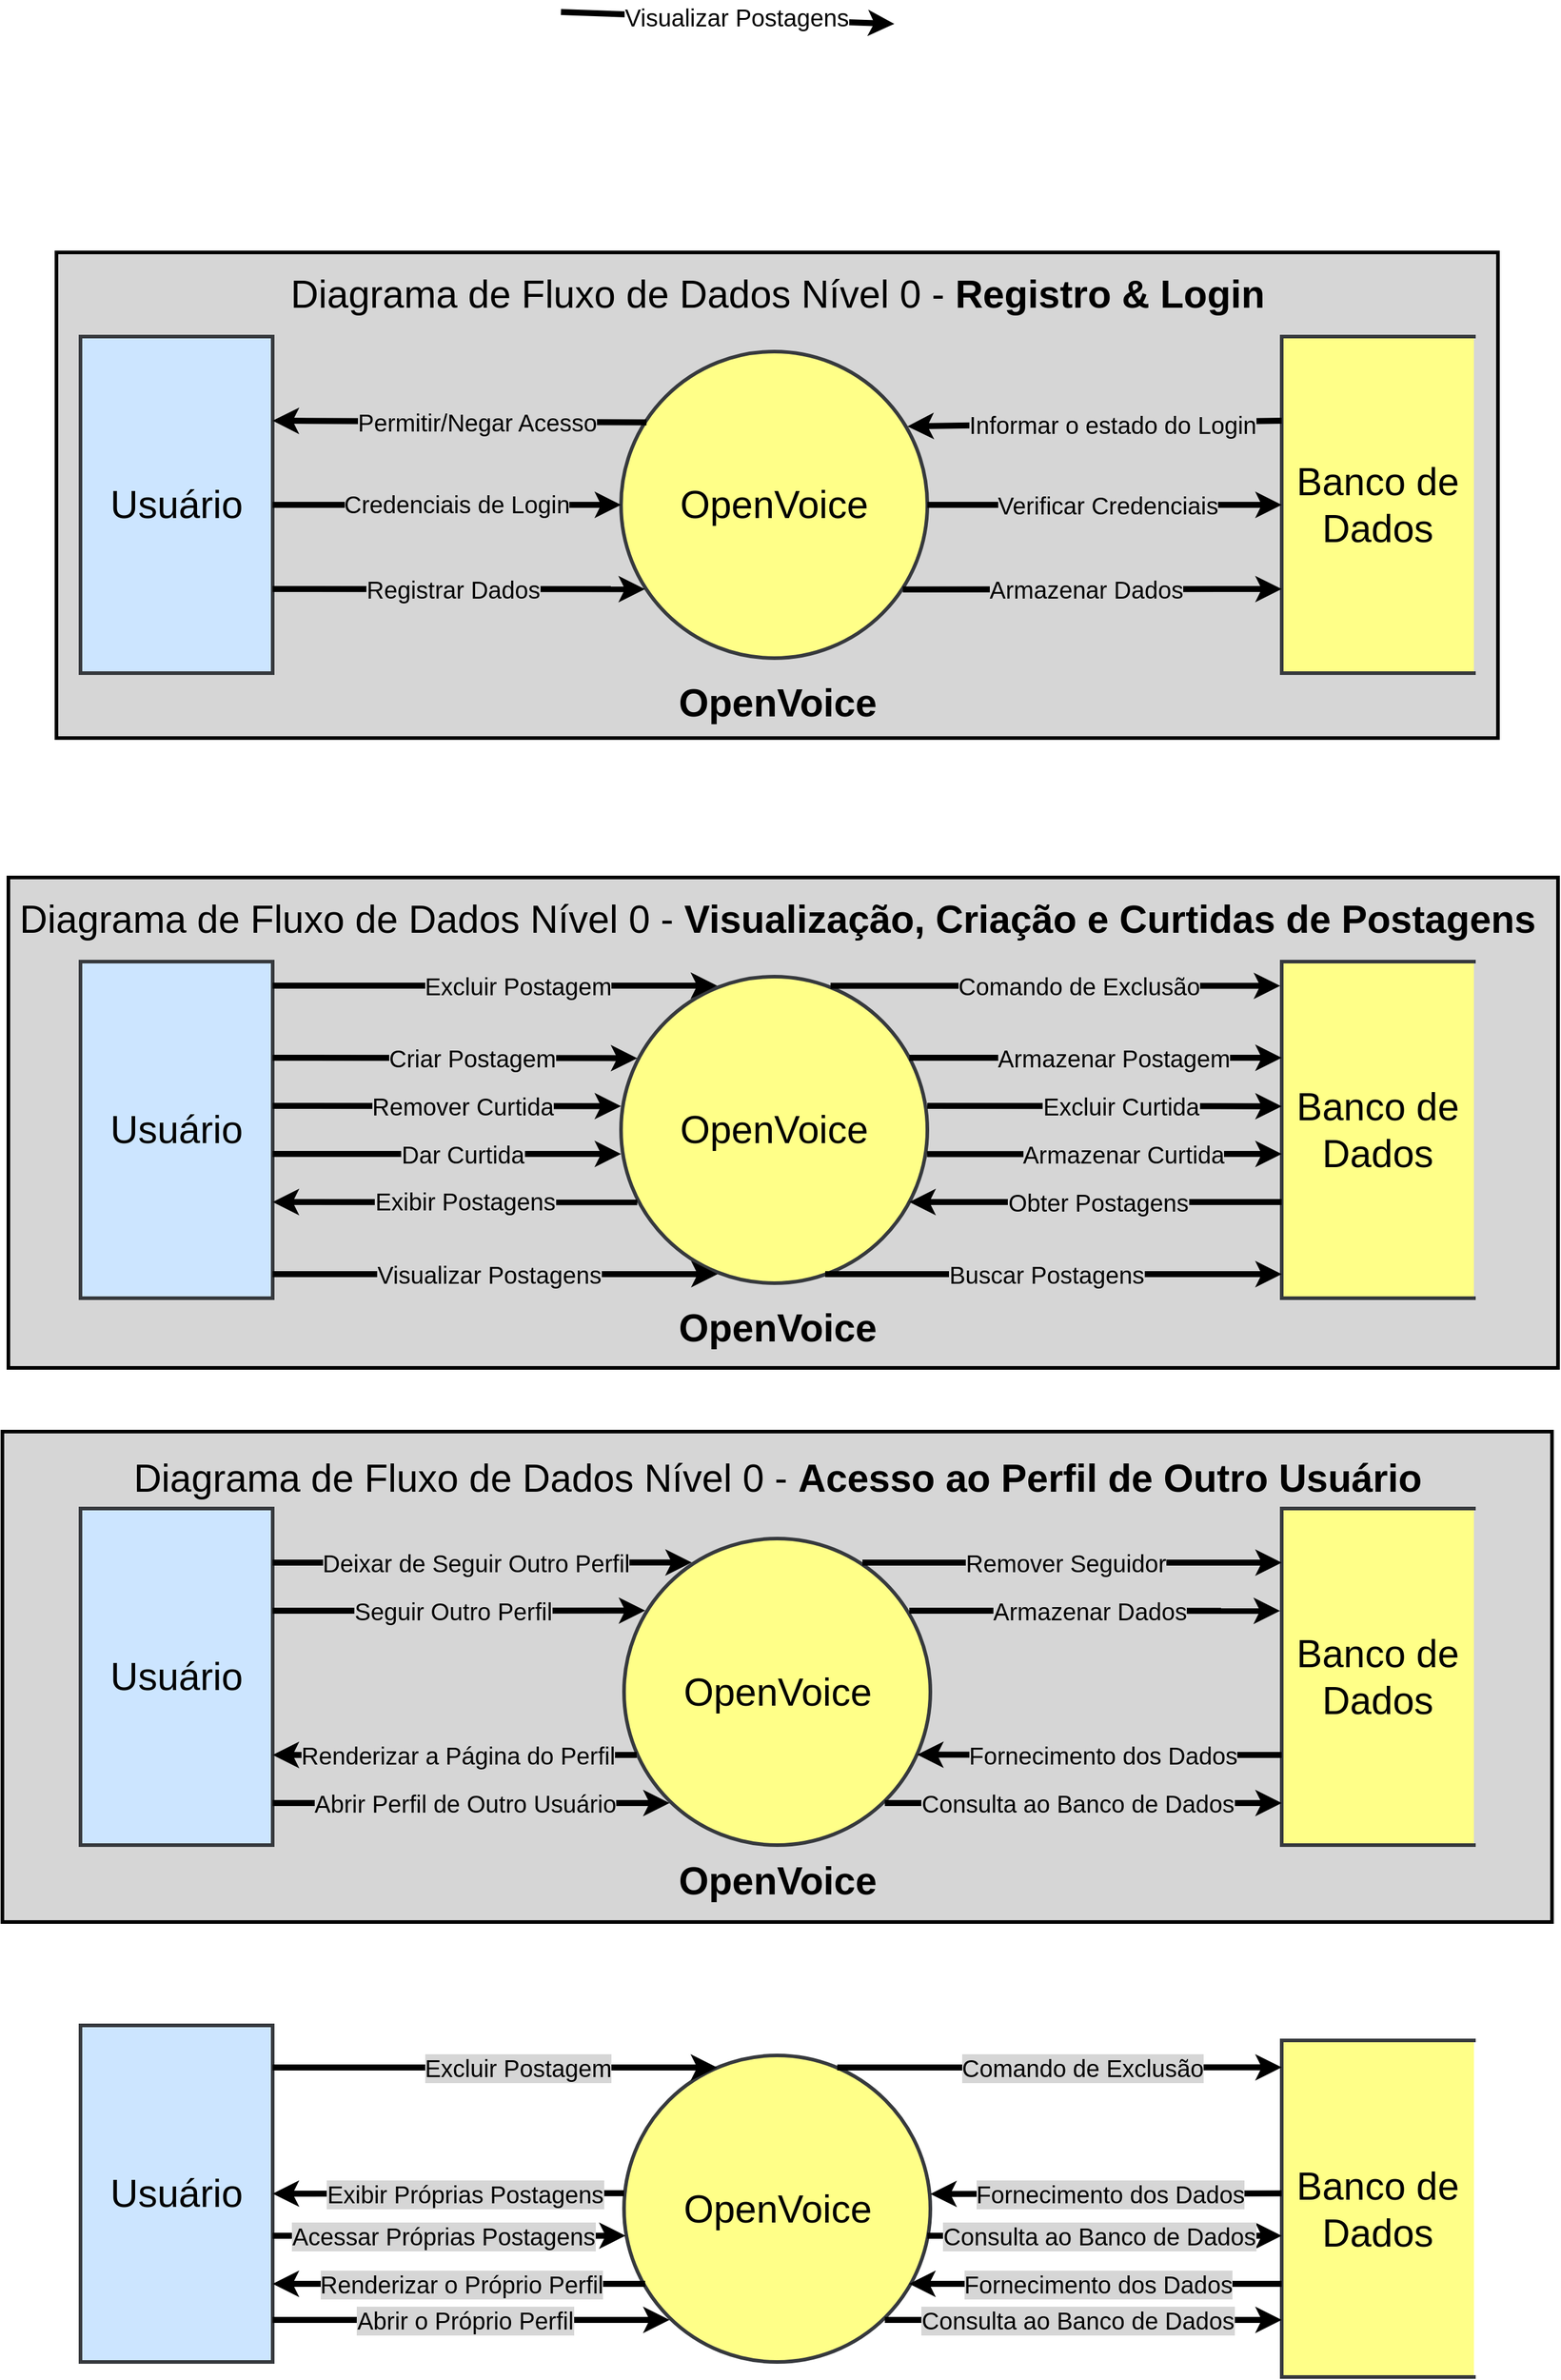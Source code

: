 <mxfile version="24.8.4">
  <diagram name="Page-1" id="RUOL-5rVlNPiTvtHbr-Q">
    <mxGraphModel dx="1725" dy="1793" grid="1" gridSize="10" guides="1" tooltips="1" connect="1" arrows="1" fold="1" page="1" pageScale="1" pageWidth="850" pageHeight="1100" math="0" shadow="0">
      <root>
        <mxCell id="0" />
        <mxCell id="1" parent="0" />
        <mxCell id="dgugD9RGf2uUf7r9yJ4--20" value="" style="endArrow=classic;html=1;rounded=0;strokeWidth=5;endFill=1;exitX=1;exitY=0.688;exitDx=0;exitDy=0;exitPerimeter=0;entryX=0.025;entryY=0.675;entryDx=0;entryDy=0;entryPerimeter=0;" parent="1" edge="1">
          <mxGeometry width="50" height="50" relative="1" as="geometry">
            <mxPoint x="-140" y="-50.0" as="sourcePoint" />
            <mxPoint x="137.5" y="-40.14" as="targetPoint" />
          </mxGeometry>
        </mxCell>
        <mxCell id="dgugD9RGf2uUf7r9yJ4--21" value="&lt;font style=&quot;font-size: 20px;&quot;&gt;Visualizar Postagens&lt;br&gt;&lt;/font&gt;" style="edgeLabel;html=1;align=center;verticalAlign=middle;resizable=0;points=[];" parent="dgugD9RGf2uUf7r9yJ4--20" vertex="1" connectable="0">
          <mxGeometry x="0.052" y="1" relative="1" as="geometry">
            <mxPoint as="offset" />
          </mxGeometry>
        </mxCell>
        <mxCell id="506OfyDcRm0gbcX-E0wF-4" value="" style="group" parent="1" vertex="1" connectable="0">
          <mxGeometry x="-560" y="150" width="1200" height="404" as="geometry" />
        </mxCell>
        <mxCell id="dgugD9RGf2uUf7r9yJ4--31" value="" style="rounded=0;whiteSpace=wrap;html=1;font-weight:bold;strokeWidth=3;perimeterSpacing=0;fillColor=#D6D6D6;fillStyle=solid;" parent="506OfyDcRm0gbcX-E0wF-4" vertex="1">
          <mxGeometry width="1200" height="404" as="geometry" />
        </mxCell>
        <mxCell id="dgugD9RGf2uUf7r9yJ4--1" value="&lt;font style=&quot;font-size: 32px;&quot;&gt;OpenVoice&lt;br&gt;&lt;/font&gt;" style="ellipse;whiteSpace=wrap;html=1;aspect=fixed;strokeWidth=3;fillColor=#ffff88;strokeColor=#36393d;" parent="506OfyDcRm0gbcX-E0wF-4" vertex="1">
          <mxGeometry x="470" y="82.5" width="255" height="255" as="geometry" />
        </mxCell>
        <mxCell id="dgugD9RGf2uUf7r9yJ4--2" value="&lt;font style=&quot;font-size: 32px;&quot;&gt;Usuário&lt;/font&gt;" style="html=1;dashed=0;whiteSpace=wrap;strokeWidth=3;fillColor=#cce5ff;strokeColor=#36393d;" parent="506OfyDcRm0gbcX-E0wF-4" vertex="1">
          <mxGeometry x="20" y="70" width="160" height="280" as="geometry" />
        </mxCell>
        <mxCell id="dgugD9RGf2uUf7r9yJ4--3" value="&lt;font style=&quot;font-size: 32px;&quot;&gt;Banco de Dados&lt;br&gt;&lt;/font&gt;" style="html=1;dashed=0;whiteSpace=wrap;shape=partialRectangle;right=0;strokeWidth=3;fillColor=#ffff88;strokeColor=#36393d;" parent="506OfyDcRm0gbcX-E0wF-4" vertex="1">
          <mxGeometry x="1020" y="70" width="160" height="280" as="geometry" />
        </mxCell>
        <mxCell id="dgugD9RGf2uUf7r9yJ4--4" value="&amp;nbsp;" style="endArrow=classic;html=1;rounded=0;strokeWidth=5;exitX=1;exitY=0.75;exitDx=0;exitDy=0;entryX=0.078;entryY=0.775;entryDx=0;entryDy=0;startArrow=none;startFill=0;endFill=1;entryPerimeter=0;" parent="506OfyDcRm0gbcX-E0wF-4" source="dgugD9RGf2uUf7r9yJ4--2" target="dgugD9RGf2uUf7r9yJ4--1" edge="1">
          <mxGeometry width="50" height="50" relative="1" as="geometry">
            <mxPoint x="470" y="340" as="sourcePoint" />
            <mxPoint x="520" y="290" as="targetPoint" />
          </mxGeometry>
        </mxCell>
        <mxCell id="dgugD9RGf2uUf7r9yJ4--5" value="&lt;font style=&quot;font-size: 20px;&quot;&gt;Registrar Dados&lt;/font&gt;" style="edgeLabel;html=1;align=center;verticalAlign=middle;resizable=0;points=[];labelBackgroundColor=#d6d6d6;" parent="dgugD9RGf2uUf7r9yJ4--4" vertex="1" connectable="0">
          <mxGeometry x="-0.032" relative="1" as="geometry">
            <mxPoint as="offset" />
          </mxGeometry>
        </mxCell>
        <mxCell id="dgugD9RGf2uUf7r9yJ4--10" value="" style="endArrow=classic;html=1;rounded=0;strokeWidth=5;endFill=1;exitX=1;exitY=0.5;exitDx=0;exitDy=0;entryX=0;entryY=0.5;entryDx=0;entryDy=0;" parent="506OfyDcRm0gbcX-E0wF-4" source="dgugD9RGf2uUf7r9yJ4--2" target="dgugD9RGf2uUf7r9yJ4--1" edge="1">
          <mxGeometry width="50" height="50" relative="1" as="geometry">
            <mxPoint x="268.0" y="207.71" as="sourcePoint" />
            <mxPoint x="360" y="230" as="targetPoint" />
          </mxGeometry>
        </mxCell>
        <mxCell id="dgugD9RGf2uUf7r9yJ4--15" value="&lt;font style=&quot;font-size: 20px;&quot;&gt;Credenciais de Login&lt;br&gt;&lt;/font&gt;" style="edgeLabel;html=1;align=center;verticalAlign=middle;resizable=0;points=[];labelBackgroundColor=#d6d6d6;" parent="dgugD9RGf2uUf7r9yJ4--10" vertex="1" connectable="0">
          <mxGeometry x="0.052" y="1" relative="1" as="geometry">
            <mxPoint as="offset" />
          </mxGeometry>
        </mxCell>
        <mxCell id="dgugD9RGf2uUf7r9yJ4--14" value="" style="endArrow=classic;html=1;rounded=0;strokeWidth=5;endFill=1;exitX=1;exitY=0.5;exitDx=0;exitDy=0;entryX=0;entryY=0.5;entryDx=0;entryDy=0;startArrow=none;startFill=0;" parent="506OfyDcRm0gbcX-E0wF-4" source="dgugD9RGf2uUf7r9yJ4--1" target="dgugD9RGf2uUf7r9yJ4--3" edge="1">
          <mxGeometry width="50" height="50" relative="1" as="geometry">
            <mxPoint x="740.0" y="216.32" as="sourcePoint" />
            <mxPoint x="1313.96" y="203.68" as="targetPoint" />
          </mxGeometry>
        </mxCell>
        <mxCell id="dgugD9RGf2uUf7r9yJ4--17" value="&lt;font style=&quot;font-size: 20px;&quot;&gt;Verificar Credenciais&lt;br&gt;&lt;/font&gt;" style="edgeLabel;html=1;align=center;verticalAlign=middle;resizable=0;points=[];labelBackgroundColor=#d6d6d6;" parent="dgugD9RGf2uUf7r9yJ4--14" vertex="1" connectable="0">
          <mxGeometry x="-0.158" relative="1" as="geometry">
            <mxPoint x="26" as="offset" />
          </mxGeometry>
        </mxCell>
        <mxCell id="dgugD9RGf2uUf7r9yJ4--18" value="" style="endArrow=none;html=1;rounded=0;strokeWidth=5;endFill=0;entryX=0;entryY=0.25;entryDx=0;entryDy=0;startArrow=classic;startFill=1;exitX=0.935;exitY=0.244;exitDx=0;exitDy=0;exitPerimeter=0;" parent="506OfyDcRm0gbcX-E0wF-4" source="dgugD9RGf2uUf7r9yJ4--1" target="dgugD9RGf2uUf7r9yJ4--3" edge="1">
          <mxGeometry width="50" height="50" relative="1" as="geometry">
            <mxPoint x="700" y="-17.66" as="sourcePoint" />
            <mxPoint x="1257.5" y="-40.0" as="targetPoint" />
          </mxGeometry>
        </mxCell>
        <mxCell id="dgugD9RGf2uUf7r9yJ4--19" value="&lt;font style=&quot;font-size: 20px;&quot;&gt;Informar o estado do Login&lt;br&gt;&lt;/font&gt;" style="edgeLabel;html=1;align=center;verticalAlign=middle;resizable=0;points=[];labelBackgroundColor=#d6d6d6;" parent="dgugD9RGf2uUf7r9yJ4--18" vertex="1" connectable="0">
          <mxGeometry x="-0.158" relative="1" as="geometry">
            <mxPoint x="39" as="offset" />
          </mxGeometry>
        </mxCell>
        <mxCell id="dgugD9RGf2uUf7r9yJ4--22" value="" style="endArrow=classic;html=1;rounded=0;strokeWidth=5;endFill=1;entryX=1;entryY=0.25;entryDx=0;entryDy=0;startArrow=none;startFill=0;exitX=0.083;exitY=0.231;exitDx=0;exitDy=0;exitPerimeter=0;" parent="506OfyDcRm0gbcX-E0wF-4" source="dgugD9RGf2uUf7r9yJ4--1" target="dgugD9RGf2uUf7r9yJ4--2" edge="1">
          <mxGeometry width="50" height="50" relative="1" as="geometry">
            <mxPoint x="360.0" y="33.1" as="sourcePoint" />
            <mxPoint x="911.2" as="targetPoint" />
          </mxGeometry>
        </mxCell>
        <mxCell id="dgugD9RGf2uUf7r9yJ4--23" value="&lt;font style=&quot;font-size: 20px;&quot;&gt;Permitir/Negar Acesso&lt;br&gt;&lt;/font&gt;" style="edgeLabel;html=1;align=center;verticalAlign=middle;resizable=0;points=[];labelBackgroundColor=#d6d6d6;" parent="dgugD9RGf2uUf7r9yJ4--22" vertex="1" connectable="0">
          <mxGeometry x="-0.158" relative="1" as="geometry">
            <mxPoint x="-10" as="offset" />
          </mxGeometry>
        </mxCell>
        <mxCell id="dgugD9RGf2uUf7r9yJ4--28" value="&amp;nbsp;" style="endArrow=classic;html=1;rounded=0;strokeWidth=5;exitX=0.92;exitY=0.776;exitDx=0;exitDy=0;entryX=0.078;entryY=0.775;entryDx=0;entryDy=0;startArrow=none;startFill=0;endFill=1;entryPerimeter=0;exitPerimeter=0;" parent="506OfyDcRm0gbcX-E0wF-4" source="dgugD9RGf2uUf7r9yJ4--1" edge="1">
          <mxGeometry width="50" height="50" relative="1" as="geometry">
            <mxPoint x="710" y="280" as="sourcePoint" />
            <mxPoint x="1020" y="280" as="targetPoint" />
          </mxGeometry>
        </mxCell>
        <mxCell id="dgugD9RGf2uUf7r9yJ4--29" value="&lt;font style=&quot;font-size: 20px;&quot;&gt;Armazenar Dados&lt;br&gt;&lt;/font&gt;" style="edgeLabel;html=1;align=center;verticalAlign=middle;resizable=0;points=[];labelBackgroundColor=#d6d6d6;" parent="dgugD9RGf2uUf7r9yJ4--28" vertex="1" connectable="0">
          <mxGeometry x="-0.032" relative="1" as="geometry">
            <mxPoint as="offset" />
          </mxGeometry>
        </mxCell>
        <mxCell id="506OfyDcRm0gbcX-E0wF-2" value="&lt;font style=&quot;font-size: 32px;&quot;&gt;Diagrama de Fluxo de Dados Nível 0 - &lt;b&gt;Registro &amp;amp; Login&lt;/b&gt;&lt;br&gt;&lt;/font&gt;" style="text;html=1;align=center;verticalAlign=middle;resizable=0;points=[];autosize=1;strokeColor=none;fillColor=none;" parent="506OfyDcRm0gbcX-E0wF-4" vertex="1">
          <mxGeometry x="185" y="10" width="830" height="50" as="geometry" />
        </mxCell>
        <mxCell id="506OfyDcRm0gbcX-E0wF-3" value="&lt;b&gt;&lt;font style=&quot;font-size: 32px;&quot;&gt;OpenVoice&lt;/font&gt;&lt;/b&gt;" style="text;html=1;align=center;verticalAlign=middle;resizable=0;points=[];autosize=1;strokeColor=none;fillColor=none;" parent="506OfyDcRm0gbcX-E0wF-4" vertex="1">
          <mxGeometry x="505" y="350" width="190" height="50" as="geometry" />
        </mxCell>
        <mxCell id="506OfyDcRm0gbcX-E0wF-6" value="d" style="group" parent="1" vertex="1" connectable="0">
          <mxGeometry x="-560" y="670" width="1250" height="408" as="geometry" />
        </mxCell>
        <mxCell id="506OfyDcRm0gbcX-E0wF-49" value="" style="rounded=0;whiteSpace=wrap;html=1;font-weight:bold;strokeWidth=3;perimeterSpacing=0;fillColor=#D6D6D6;fillStyle=solid;" parent="506OfyDcRm0gbcX-E0wF-6" vertex="1">
          <mxGeometry x="-40" width="1290" height="408" as="geometry" />
        </mxCell>
        <mxCell id="506OfyDcRm0gbcX-E0wF-8" value="&lt;font style=&quot;font-size: 32px;&quot;&gt;OpenVoice&lt;br&gt;&lt;/font&gt;" style="ellipse;whiteSpace=wrap;html=1;aspect=fixed;strokeWidth=3;fillColor=#ffff88;strokeColor=#36393d;" parent="506OfyDcRm0gbcX-E0wF-6" vertex="1">
          <mxGeometry x="470" y="82.5" width="255" height="255" as="geometry" />
        </mxCell>
        <mxCell id="506OfyDcRm0gbcX-E0wF-9" value="&lt;font style=&quot;font-size: 32px;&quot;&gt;Usuário&lt;/font&gt;" style="html=1;dashed=0;whiteSpace=wrap;strokeWidth=3;fillColor=#cce5ff;strokeColor=#36393d;" parent="506OfyDcRm0gbcX-E0wF-6" vertex="1">
          <mxGeometry x="20" y="70" width="160" height="280" as="geometry" />
        </mxCell>
        <mxCell id="506OfyDcRm0gbcX-E0wF-10" value="&lt;font style=&quot;font-size: 32px;&quot;&gt;Banco de Dados&lt;br&gt;&lt;/font&gt;" style="html=1;dashed=0;whiteSpace=wrap;shape=partialRectangle;right=0;strokeWidth=3;fillColor=#ffff88;strokeColor=#36393d;" parent="506OfyDcRm0gbcX-E0wF-6" vertex="1">
          <mxGeometry x="1020" y="70" width="160" height="280" as="geometry" />
        </mxCell>
        <mxCell id="506OfyDcRm0gbcX-E0wF-11" value="&amp;nbsp;" style="endArrow=classic;html=1;rounded=0;strokeWidth=5;startArrow=none;startFill=0;endFill=1;" parent="506OfyDcRm0gbcX-E0wF-6" edge="1">
          <mxGeometry width="50" height="50" relative="1" as="geometry">
            <mxPoint x="180" y="330" as="sourcePoint" />
            <mxPoint x="550.385" y="330" as="targetPoint" />
          </mxGeometry>
        </mxCell>
        <mxCell id="506OfyDcRm0gbcX-E0wF-12" value="&lt;font style=&quot;font-size: 20px;&quot;&gt;Visualizar Postagens&lt;br&gt;&lt;/font&gt;" style="edgeLabel;html=1;align=center;verticalAlign=middle;resizable=0;points=[];labelBackgroundColor=#d6d6d6;" parent="506OfyDcRm0gbcX-E0wF-11" vertex="1" connectable="0">
          <mxGeometry x="-0.032" relative="1" as="geometry">
            <mxPoint as="offset" />
          </mxGeometry>
        </mxCell>
        <mxCell id="506OfyDcRm0gbcX-E0wF-13" value="" style="endArrow=none;html=1;rounded=0;strokeWidth=5;endFill=0;startArrow=classic;startFill=1;entryX=0.053;entryY=0.736;entryDx=0;entryDy=0;entryPerimeter=0;" parent="506OfyDcRm0gbcX-E0wF-6" target="506OfyDcRm0gbcX-E0wF-8" edge="1">
          <mxGeometry width="50" height="50" relative="1" as="geometry">
            <mxPoint x="180" y="270" as="sourcePoint" />
            <mxPoint x="480" y="270" as="targetPoint" />
          </mxGeometry>
        </mxCell>
        <mxCell id="506OfyDcRm0gbcX-E0wF-14" value="&lt;font style=&quot;font-size: 20px;&quot;&gt;Exibir Postagens&lt;br&gt;&lt;/font&gt;" style="edgeLabel;html=1;align=center;verticalAlign=middle;resizable=0;points=[];labelBackgroundColor=#d6d6d6;" parent="506OfyDcRm0gbcX-E0wF-13" vertex="1" connectable="0">
          <mxGeometry x="0.052" y="1" relative="1" as="geometry">
            <mxPoint as="offset" />
          </mxGeometry>
        </mxCell>
        <mxCell id="506OfyDcRm0gbcX-E0wF-15" value="&amp;nbsp;" style="endArrow=none;html=1;rounded=0;strokeWidth=5;endFill=0;startArrow=classic;startFill=1;" parent="506OfyDcRm0gbcX-E0wF-6" edge="1">
          <mxGeometry width="50" height="50" relative="1" as="geometry">
            <mxPoint x="710" y="270" as="sourcePoint" />
            <mxPoint x="1020" y="270" as="targetPoint" />
          </mxGeometry>
        </mxCell>
        <mxCell id="506OfyDcRm0gbcX-E0wF-16" value="&lt;font style=&quot;font-size: 20px;&quot;&gt;Obter Postagens&lt;br&gt;&lt;/font&gt;" style="edgeLabel;html=1;align=center;verticalAlign=middle;resizable=0;points=[];labelBackgroundColor=#d6d6d6;" parent="506OfyDcRm0gbcX-E0wF-15" vertex="1" connectable="0">
          <mxGeometry x="-0.158" relative="1" as="geometry">
            <mxPoint x="26" as="offset" />
          </mxGeometry>
        </mxCell>
        <mxCell id="506OfyDcRm0gbcX-E0wF-17" value="" style="endArrow=classic;html=1;rounded=0;strokeWidth=5;endFill=1;startArrow=none;startFill=0;exitX=0.999;exitY=0.579;exitDx=0;exitDy=0;exitPerimeter=0;" parent="506OfyDcRm0gbcX-E0wF-6" source="506OfyDcRm0gbcX-E0wF-8" edge="1">
          <mxGeometry width="50" height="50" relative="1" as="geometry">
            <mxPoint x="730" y="230" as="sourcePoint" />
            <mxPoint x="1020" y="230" as="targetPoint" />
          </mxGeometry>
        </mxCell>
        <mxCell id="506OfyDcRm0gbcX-E0wF-18" value="&lt;font style=&quot;font-size: 20px;&quot;&gt;Armazenar Curtida&lt;br&gt;&lt;/font&gt;" style="edgeLabel;html=1;align=center;verticalAlign=middle;resizable=0;points=[];labelBackgroundColor=#d6d6d6;" parent="506OfyDcRm0gbcX-E0wF-17" vertex="1" connectable="0">
          <mxGeometry x="-0.158" relative="1" as="geometry">
            <mxPoint x="39" as="offset" />
          </mxGeometry>
        </mxCell>
        <mxCell id="506OfyDcRm0gbcX-E0wF-19" value="" style="endArrow=none;html=1;rounded=0;strokeWidth=5;endFill=0;startArrow=classic;startFill=1;" parent="506OfyDcRm0gbcX-E0wF-6" edge="1">
          <mxGeometry width="50" height="50" relative="1" as="geometry">
            <mxPoint x="470" y="230" as="sourcePoint" />
            <mxPoint x="180" y="230" as="targetPoint" />
          </mxGeometry>
        </mxCell>
        <mxCell id="506OfyDcRm0gbcX-E0wF-20" value="&lt;font style=&quot;font-size: 20px;&quot;&gt;Dar Curtida&lt;br&gt;&lt;/font&gt;" style="edgeLabel;html=1;align=center;verticalAlign=middle;resizable=0;points=[];labelBackgroundColor=#d6d6d6;" parent="506OfyDcRm0gbcX-E0wF-19" vertex="1" connectable="0">
          <mxGeometry x="-0.158" relative="1" as="geometry">
            <mxPoint x="-10" as="offset" />
          </mxGeometry>
        </mxCell>
        <mxCell id="506OfyDcRm0gbcX-E0wF-21" value="&amp;nbsp;" style="endArrow=classic;html=1;rounded=0;strokeWidth=5;startArrow=none;startFill=0;endFill=1;" parent="506OfyDcRm0gbcX-E0wF-6" edge="1">
          <mxGeometry width="50" height="50" relative="1" as="geometry">
            <mxPoint x="640" y="330" as="sourcePoint" />
            <mxPoint x="1020" y="330" as="targetPoint" />
          </mxGeometry>
        </mxCell>
        <mxCell id="506OfyDcRm0gbcX-E0wF-22" value="&lt;font style=&quot;font-size: 20px;&quot;&gt;Buscar Postagens&lt;br&gt;&lt;/font&gt;" style="edgeLabel;html=1;align=center;verticalAlign=middle;resizable=0;points=[];labelBackgroundColor=#d6d6d6;" parent="506OfyDcRm0gbcX-E0wF-21" vertex="1" connectable="0">
          <mxGeometry x="-0.032" relative="1" as="geometry">
            <mxPoint as="offset" />
          </mxGeometry>
        </mxCell>
        <mxCell id="506OfyDcRm0gbcX-E0wF-23" value="&lt;font style=&quot;font-size: 32px;&quot;&gt;Diagrama de Fluxo de Dados Nível 0 - &lt;b&gt;Visualização, Criação e Curtidas de Postagens&lt;br&gt;&lt;/b&gt;&lt;/font&gt;" style="text;html=1;align=center;verticalAlign=middle;resizable=0;points=[];autosize=1;strokeColor=none;fillColor=none;" parent="506OfyDcRm0gbcX-E0wF-6" vertex="1">
          <mxGeometry x="-40" y="10" width="1280" height="50" as="geometry" />
        </mxCell>
        <mxCell id="506OfyDcRm0gbcX-E0wF-24" value="&lt;b&gt;&lt;font style=&quot;font-size: 32px;&quot;&gt;OpenVoice&lt;/font&gt;&lt;/b&gt;" style="text;html=1;align=center;verticalAlign=middle;resizable=0;points=[];autosize=1;strokeColor=none;fillColor=none;" parent="506OfyDcRm0gbcX-E0wF-6" vertex="1">
          <mxGeometry x="505" y="350" width="190" height="50" as="geometry" />
        </mxCell>
        <mxCell id="506OfyDcRm0gbcX-E0wF-26" value="" style="endArrow=none;html=1;rounded=0;strokeWidth=5;endFill=0;startArrow=classic;startFill=1;" parent="506OfyDcRm0gbcX-E0wF-6" edge="1">
          <mxGeometry width="50" height="50" relative="1" as="geometry">
            <mxPoint x="470" y="190.24" as="sourcePoint" />
            <mxPoint x="180" y="190.0" as="targetPoint" />
          </mxGeometry>
        </mxCell>
        <mxCell id="506OfyDcRm0gbcX-E0wF-27" value="&lt;font style=&quot;font-size: 20px;&quot;&gt;Remover Curtida&lt;br&gt;&lt;/font&gt;" style="edgeLabel;html=1;align=center;verticalAlign=middle;resizable=0;points=[];labelBackgroundColor=#d6d6d6;" parent="506OfyDcRm0gbcX-E0wF-26" vertex="1" connectable="0">
          <mxGeometry x="-0.158" relative="1" as="geometry">
            <mxPoint x="-10" as="offset" />
          </mxGeometry>
        </mxCell>
        <mxCell id="506OfyDcRm0gbcX-E0wF-28" value="" style="endArrow=none;html=1;rounded=0;strokeWidth=5;endFill=0;startArrow=classic;startFill=1;" parent="506OfyDcRm0gbcX-E0wF-6" edge="1">
          <mxGeometry width="50" height="50" relative="1" as="geometry">
            <mxPoint x="1020" y="190.34" as="sourcePoint" />
            <mxPoint x="725" y="190.0" as="targetPoint" />
          </mxGeometry>
        </mxCell>
        <mxCell id="506OfyDcRm0gbcX-E0wF-29" value="&lt;font style=&quot;font-size: 20px;&quot;&gt;Excluir&lt;/font&gt;&lt;font style=&quot;font-size: 20px;&quot;&gt; Curtida&lt;br&gt;&lt;/font&gt;" style="edgeLabel;html=1;align=center;verticalAlign=middle;resizable=0;points=[];labelBackgroundColor=#d6d6d6;" parent="506OfyDcRm0gbcX-E0wF-28" vertex="1" connectable="0">
          <mxGeometry x="-0.158" relative="1" as="geometry">
            <mxPoint x="-10" as="offset" />
          </mxGeometry>
        </mxCell>
        <mxCell id="506OfyDcRm0gbcX-E0wF-30" value="" style="endArrow=none;html=1;rounded=0;strokeWidth=5;endFill=0;startArrow=classic;startFill=1;exitX=0.053;exitY=0.266;exitDx=0;exitDy=0;exitPerimeter=0;" parent="506OfyDcRm0gbcX-E0wF-6" source="506OfyDcRm0gbcX-E0wF-8" edge="1">
          <mxGeometry width="50" height="50" relative="1" as="geometry">
            <mxPoint x="480" y="150" as="sourcePoint" />
            <mxPoint x="180" y="150" as="targetPoint" />
          </mxGeometry>
        </mxCell>
        <mxCell id="506OfyDcRm0gbcX-E0wF-31" value="&lt;font style=&quot;font-size: 20px;&quot;&gt;Criar Postagem&lt;br&gt;&lt;/font&gt;" style="edgeLabel;html=1;align=center;verticalAlign=middle;resizable=0;points=[];labelBackgroundColor=#d6d6d6;" parent="506OfyDcRm0gbcX-E0wF-30" vertex="1" connectable="0">
          <mxGeometry x="-0.158" relative="1" as="geometry">
            <mxPoint x="-10" as="offset" />
          </mxGeometry>
        </mxCell>
        <mxCell id="506OfyDcRm0gbcX-E0wF-33" value="" style="endArrow=none;html=1;rounded=0;strokeWidth=5;endFill=0;startArrow=classic;startFill=1;" parent="506OfyDcRm0gbcX-E0wF-6" edge="1">
          <mxGeometry width="50" height="50" relative="1" as="geometry">
            <mxPoint x="1020" y="150" as="sourcePoint" />
            <mxPoint x="710" y="150" as="targetPoint" />
          </mxGeometry>
        </mxCell>
        <mxCell id="506OfyDcRm0gbcX-E0wF-34" value="&lt;font style=&quot;font-size: 20px;&quot;&gt;Armazenar Postagem&lt;br&gt;&lt;/font&gt;" style="edgeLabel;html=1;align=center;verticalAlign=middle;resizable=0;points=[];labelBackgroundColor=#d6d6d6;" parent="506OfyDcRm0gbcX-E0wF-33" vertex="1" connectable="0">
          <mxGeometry x="-0.158" relative="1" as="geometry">
            <mxPoint x="-10" as="offset" />
          </mxGeometry>
        </mxCell>
        <mxCell id="506OfyDcRm0gbcX-E0wF-35" value="" style="endArrow=none;html=1;rounded=0;strokeWidth=5;endFill=0;startArrow=classic;startFill=1;" parent="506OfyDcRm0gbcX-E0wF-6" edge="1">
          <mxGeometry width="50" height="50" relative="1" as="geometry">
            <mxPoint x="550" y="90" as="sourcePoint" />
            <mxPoint x="180" y="90" as="targetPoint" />
          </mxGeometry>
        </mxCell>
        <mxCell id="506OfyDcRm0gbcX-E0wF-36" value="&lt;font style=&quot;font-size: 20px;&quot;&gt;Excluir Postagem&lt;br&gt;&lt;/font&gt;" style="edgeLabel;html=1;align=center;verticalAlign=middle;resizable=0;points=[];labelBackgroundColor=#d6d6d6;" parent="506OfyDcRm0gbcX-E0wF-35" vertex="1" connectable="0">
          <mxGeometry x="-0.158" relative="1" as="geometry">
            <mxPoint x="-10" as="offset" />
          </mxGeometry>
        </mxCell>
        <mxCell id="506OfyDcRm0gbcX-E0wF-37" value="" style="endArrow=none;html=1;rounded=0;strokeWidth=5;endFill=0;startArrow=classic;startFill=1;exitX=-0.008;exitY=0.072;exitDx=0;exitDy=0;exitPerimeter=0;entryX=0.684;entryY=0.03;entryDx=0;entryDy=0;entryPerimeter=0;" parent="506OfyDcRm0gbcX-E0wF-6" target="506OfyDcRm0gbcX-E0wF-8" edge="1" source="506OfyDcRm0gbcX-E0wF-10">
          <mxGeometry width="50" height="50" relative="1" as="geometry">
            <mxPoint x="994.93" y="90" as="sourcePoint" />
            <mxPoint x="650" y="90" as="targetPoint" />
          </mxGeometry>
        </mxCell>
        <mxCell id="506OfyDcRm0gbcX-E0wF-38" value="&lt;font style=&quot;font-size: 20px;&quot;&gt;Comando de Exclusão&lt;br&gt;&lt;/font&gt;" style="edgeLabel;html=1;align=center;verticalAlign=middle;resizable=0;points=[];labelBackgroundColor=#d6d6d6;" parent="506OfyDcRm0gbcX-E0wF-37" vertex="1" connectable="0">
          <mxGeometry x="-0.158" relative="1" as="geometry">
            <mxPoint x="-10" as="offset" />
          </mxGeometry>
        </mxCell>
        <mxCell id="506OfyDcRm0gbcX-E0wF-43" value="&amp;nbsp;" style="text;whiteSpace=wrap;html=1;" parent="1" vertex="1">
          <mxGeometry x="20" y="770" width="40" height="40" as="geometry" />
        </mxCell>
        <mxCell id="TtyLyU8F_MTrgTWCTDSw-32" value="" style="group" vertex="1" connectable="0" parent="1">
          <mxGeometry x="-540" y="1195" width="1225" height="344" as="geometry" />
        </mxCell>
        <mxCell id="TtyLyU8F_MTrgTWCTDSw-25" value="" style="rounded=0;whiteSpace=wrap;html=1;font-weight:bold;strokeWidth=3;perimeterSpacing=0;fillColor=#D6D6D6;fillStyle=solid;" vertex="1" parent="TtyLyU8F_MTrgTWCTDSw-32">
          <mxGeometry x="-65" y="-64" width="1290" height="408" as="geometry" />
        </mxCell>
        <mxCell id="TtyLyU8F_MTrgTWCTDSw-1" value="&lt;font style=&quot;font-size: 32px;&quot;&gt;OpenVoice&lt;br&gt;&lt;/font&gt;" style="ellipse;whiteSpace=wrap;html=1;aspect=fixed;strokeWidth=3;fillColor=#ffff88;strokeColor=#36393d;" vertex="1" parent="TtyLyU8F_MTrgTWCTDSw-32">
          <mxGeometry x="452.5" y="25" width="255" height="255" as="geometry" />
        </mxCell>
        <mxCell id="TtyLyU8F_MTrgTWCTDSw-2" value="&lt;font style=&quot;font-size: 32px;&quot;&gt;Usuário&lt;/font&gt;" style="html=1;dashed=0;whiteSpace=wrap;strokeWidth=3;fillColor=#cce5ff;strokeColor=#36393d;" vertex="1" parent="TtyLyU8F_MTrgTWCTDSw-32">
          <mxGeometry width="160" height="280" as="geometry" />
        </mxCell>
        <mxCell id="TtyLyU8F_MTrgTWCTDSw-3" value="&lt;font style=&quot;font-size: 32px;&quot;&gt;Banco de Dados&lt;br&gt;&lt;/font&gt;" style="html=1;dashed=0;whiteSpace=wrap;shape=partialRectangle;right=0;strokeWidth=3;fillColor=#ffff88;strokeColor=#36393d;" vertex="1" parent="TtyLyU8F_MTrgTWCTDSw-32">
          <mxGeometry x="1000" width="160" height="280" as="geometry" />
        </mxCell>
        <mxCell id="TtyLyU8F_MTrgTWCTDSw-5" value="&amp;nbsp;" style="endArrow=classic;html=1;rounded=0;strokeWidth=5;startArrow=none;startFill=0;endFill=1;" edge="1" parent="TtyLyU8F_MTrgTWCTDSw-32">
          <mxGeometry width="50" height="50" relative="1" as="geometry">
            <mxPoint x="160" y="245" as="sourcePoint" />
            <mxPoint x="490.385" y="245" as="targetPoint" />
          </mxGeometry>
        </mxCell>
        <mxCell id="TtyLyU8F_MTrgTWCTDSw-6" value="&lt;font style=&quot;font-size: 20px;&quot;&gt;Abrir Perfil de Outro Usuário &lt;br&gt;&lt;/font&gt;" style="edgeLabel;html=1;align=center;verticalAlign=middle;resizable=0;points=[];labelBackgroundColor=#d6d6d6;" vertex="1" connectable="0" parent="TtyLyU8F_MTrgTWCTDSw-5">
          <mxGeometry x="-0.032" relative="1" as="geometry">
            <mxPoint as="offset" />
          </mxGeometry>
        </mxCell>
        <mxCell id="TtyLyU8F_MTrgTWCTDSw-7" value="&amp;nbsp;" style="endArrow=classic;html=1;rounded=0;strokeWidth=5;startArrow=none;startFill=0;endFill=1;" edge="1" parent="TtyLyU8F_MTrgTWCTDSw-32">
          <mxGeometry width="50" height="50" relative="1" as="geometry">
            <mxPoint x="669.62" y="245" as="sourcePoint" />
            <mxPoint x="1000.005" y="245" as="targetPoint" />
          </mxGeometry>
        </mxCell>
        <mxCell id="TtyLyU8F_MTrgTWCTDSw-8" value="&lt;font style=&quot;font-size: 20px;&quot;&gt;Consulta ao Banco de Dados&lt;br&gt;&lt;/font&gt;" style="edgeLabel;html=1;align=center;verticalAlign=middle;resizable=0;points=[];labelBackgroundColor=#d6d6d6;" vertex="1" connectable="0" parent="TtyLyU8F_MTrgTWCTDSw-7">
          <mxGeometry x="-0.032" relative="1" as="geometry">
            <mxPoint as="offset" />
          </mxGeometry>
        </mxCell>
        <mxCell id="TtyLyU8F_MTrgTWCTDSw-9" value="&amp;nbsp;" style="endArrow=none;html=1;rounded=0;strokeWidth=5;endFill=0;startArrow=classic;startFill=1;exitX=0.957;exitY=0.705;exitDx=0;exitDy=0;exitPerimeter=0;" edge="1" parent="TtyLyU8F_MTrgTWCTDSw-32" source="TtyLyU8F_MTrgTWCTDSw-1">
          <mxGeometry width="50" height="50" relative="1" as="geometry">
            <mxPoint x="700" y="205" as="sourcePoint" />
            <mxPoint x="1000" y="205" as="targetPoint" />
          </mxGeometry>
        </mxCell>
        <mxCell id="TtyLyU8F_MTrgTWCTDSw-10" value="&lt;font style=&quot;font-size: 20px;&quot;&gt;Fornecimento dos Dados&lt;br&gt;&lt;/font&gt;" style="edgeLabel;html=1;align=center;verticalAlign=middle;resizable=0;points=[];labelBackgroundColor=#d6d6d6;" vertex="1" connectable="0" parent="TtyLyU8F_MTrgTWCTDSw-9">
          <mxGeometry x="-0.158" relative="1" as="geometry">
            <mxPoint x="26" as="offset" />
          </mxGeometry>
        </mxCell>
        <mxCell id="TtyLyU8F_MTrgTWCTDSw-11" value="&amp;nbsp;" style="endArrow=none;html=1;rounded=0;strokeWidth=5;endFill=0;startArrow=classic;startFill=1;exitX=0.957;exitY=0.705;exitDx=0;exitDy=0;exitPerimeter=0;" edge="1" parent="TtyLyU8F_MTrgTWCTDSw-32">
          <mxGeometry width="50" height="50" relative="1" as="geometry">
            <mxPoint x="160" y="205" as="sourcePoint" />
            <mxPoint x="463" y="205" as="targetPoint" />
          </mxGeometry>
        </mxCell>
        <mxCell id="TtyLyU8F_MTrgTWCTDSw-12" value="&lt;font style=&quot;font-size: 20px;&quot;&gt;Renderizar a Página do Perfil&lt;br&gt;&lt;/font&gt;" style="edgeLabel;html=1;align=center;verticalAlign=middle;resizable=0;points=[];labelBackgroundColor=#d6d6d6;" vertex="1" connectable="0" parent="TtyLyU8F_MTrgTWCTDSw-11">
          <mxGeometry x="-0.158" relative="1" as="geometry">
            <mxPoint x="26" as="offset" />
          </mxGeometry>
        </mxCell>
        <mxCell id="TtyLyU8F_MTrgTWCTDSw-14" value="&amp;nbsp;" style="endArrow=classic;html=1;rounded=0;strokeWidth=5;startArrow=none;startFill=0;endFill=1;entryX=0.069;entryY=0.235;entryDx=0;entryDy=0;entryPerimeter=0;" edge="1" parent="TtyLyU8F_MTrgTWCTDSw-32" target="TtyLyU8F_MTrgTWCTDSw-1">
          <mxGeometry width="50" height="50" relative="1" as="geometry">
            <mxPoint x="160" y="85.02" as="sourcePoint" />
            <mxPoint x="460" y="85" as="targetPoint" />
          </mxGeometry>
        </mxCell>
        <mxCell id="TtyLyU8F_MTrgTWCTDSw-15" value="&lt;font style=&quot;font-size: 20px;&quot;&gt;Seguir Outro Perfil&lt;br&gt;&lt;/font&gt;" style="edgeLabel;html=1;align=center;verticalAlign=middle;resizable=0;points=[];labelBackgroundColor=#d6d6d6;" vertex="1" connectable="0" parent="TtyLyU8F_MTrgTWCTDSw-14">
          <mxGeometry x="-0.032" relative="1" as="geometry">
            <mxPoint as="offset" />
          </mxGeometry>
        </mxCell>
        <mxCell id="TtyLyU8F_MTrgTWCTDSw-16" value="&amp;nbsp;" style="endArrow=classic;html=1;rounded=0;strokeWidth=5;startArrow=none;startFill=0;endFill=1;entryX=-0.009;entryY=0.304;entryDx=0;entryDy=0;entryPerimeter=0;" edge="1" parent="TtyLyU8F_MTrgTWCTDSw-32" target="TtyLyU8F_MTrgTWCTDSw-3">
          <mxGeometry width="50" height="50" relative="1" as="geometry">
            <mxPoint x="690" y="85" as="sourcePoint" />
            <mxPoint x="1000" y="85" as="targetPoint" />
          </mxGeometry>
        </mxCell>
        <mxCell id="TtyLyU8F_MTrgTWCTDSw-17" value="&lt;font style=&quot;font-size: 20px;&quot;&gt;Armazenar Dados&lt;br&gt;&lt;/font&gt;" style="edgeLabel;html=1;align=center;verticalAlign=middle;resizable=0;points=[];labelBackgroundColor=#d6d6d6;" vertex="1" connectable="0" parent="TtyLyU8F_MTrgTWCTDSw-16">
          <mxGeometry x="-0.032" relative="1" as="geometry">
            <mxPoint as="offset" />
          </mxGeometry>
        </mxCell>
        <mxCell id="TtyLyU8F_MTrgTWCTDSw-21" value="&amp;nbsp;" style="endArrow=classic;html=1;rounded=0;strokeWidth=5;startArrow=none;startFill=0;endFill=1;entryX=0.221;entryY=0.078;entryDx=0;entryDy=0;entryPerimeter=0;" edge="1" parent="TtyLyU8F_MTrgTWCTDSw-32" target="TtyLyU8F_MTrgTWCTDSw-1">
          <mxGeometry width="50" height="50" relative="1" as="geometry">
            <mxPoint x="160" y="45" as="sourcePoint" />
            <mxPoint x="490.385" y="45" as="targetPoint" />
          </mxGeometry>
        </mxCell>
        <mxCell id="TtyLyU8F_MTrgTWCTDSw-22" value="&lt;font style=&quot;font-size: 20px;&quot;&gt;Deixar de Seguir Outro Perfil&lt;br&gt;&lt;/font&gt;" style="edgeLabel;html=1;align=center;verticalAlign=middle;resizable=0;points=[];labelBackgroundColor=#d6d6d6;" vertex="1" connectable="0" parent="TtyLyU8F_MTrgTWCTDSw-21">
          <mxGeometry x="-0.032" relative="1" as="geometry">
            <mxPoint as="offset" />
          </mxGeometry>
        </mxCell>
        <mxCell id="TtyLyU8F_MTrgTWCTDSw-23" value="&amp;nbsp;" style="endArrow=classic;html=1;rounded=0;strokeWidth=5;startArrow=none;startFill=0;endFill=1;entryX=0.221;entryY=0.078;entryDx=0;entryDy=0;entryPerimeter=0;" edge="1" parent="TtyLyU8F_MTrgTWCTDSw-32">
          <mxGeometry width="50" height="50" relative="1" as="geometry">
            <mxPoint x="651" y="45" as="sourcePoint" />
            <mxPoint x="1000" y="45" as="targetPoint" />
          </mxGeometry>
        </mxCell>
        <mxCell id="TtyLyU8F_MTrgTWCTDSw-24" value="&lt;font style=&quot;font-size: 20px;&quot;&gt;Remover Seguidor&lt;br&gt;&lt;/font&gt;" style="edgeLabel;html=1;align=center;verticalAlign=middle;resizable=0;points=[];labelBackgroundColor=#d6d6d6;" vertex="1" connectable="0" parent="TtyLyU8F_MTrgTWCTDSw-23">
          <mxGeometry x="-0.032" relative="1" as="geometry">
            <mxPoint as="offset" />
          </mxGeometry>
        </mxCell>
        <mxCell id="TtyLyU8F_MTrgTWCTDSw-34" value="&lt;b&gt;&lt;font style=&quot;font-size: 32px;&quot;&gt;OpenVoice&lt;/font&gt;&lt;/b&gt;" style="text;html=1;align=center;verticalAlign=middle;resizable=0;points=[];autosize=1;strokeColor=none;fillColor=none;" vertex="1" parent="TtyLyU8F_MTrgTWCTDSw-32">
          <mxGeometry x="485" y="285" width="190" height="50" as="geometry" />
        </mxCell>
        <mxCell id="TtyLyU8F_MTrgTWCTDSw-33" value="&lt;font style=&quot;font-size: 32px;&quot;&gt;Diagrama de Fluxo de Dados Nível 0 - &lt;b&gt;Acesso ao Perfil de Outro Usuário&lt;br&gt;&lt;/b&gt;&lt;/font&gt;" style="text;html=1;align=center;verticalAlign=middle;resizable=0;points=[];autosize=1;strokeColor=none;fillColor=none;" vertex="1" parent="1">
          <mxGeometry x="-505" y="1145" width="1090" height="50" as="geometry" />
        </mxCell>
        <mxCell id="TtyLyU8F_MTrgTWCTDSw-35" value="&lt;font style=&quot;font-size: 32px;&quot;&gt;OpenVoice&lt;br&gt;&lt;/font&gt;" style="ellipse;whiteSpace=wrap;html=1;aspect=fixed;strokeWidth=3;fillColor=#ffff88;strokeColor=#36393d;" vertex="1" parent="1">
          <mxGeometry x="-87.5" y="1650" width="255" height="255" as="geometry" />
        </mxCell>
        <mxCell id="TtyLyU8F_MTrgTWCTDSw-36" value="&lt;font style=&quot;font-size: 32px;&quot;&gt;Usuário&lt;/font&gt;" style="html=1;dashed=0;whiteSpace=wrap;strokeWidth=3;fillColor=#cce5ff;strokeColor=#36393d;" vertex="1" parent="1">
          <mxGeometry x="-540" y="1625" width="160" height="280" as="geometry" />
        </mxCell>
        <mxCell id="TtyLyU8F_MTrgTWCTDSw-37" value="&lt;font style=&quot;font-size: 32px;&quot;&gt;Banco de Dados&lt;br&gt;&lt;/font&gt;" style="html=1;dashed=0;whiteSpace=wrap;shape=partialRectangle;right=0;strokeWidth=3;fillColor=#ffff88;strokeColor=#36393d;" vertex="1" parent="1">
          <mxGeometry x="460" y="1637.5" width="160" height="280" as="geometry" />
        </mxCell>
        <mxCell id="TtyLyU8F_MTrgTWCTDSw-38" value="&amp;nbsp;" style="endArrow=classic;html=1;rounded=0;strokeWidth=5;startArrow=none;startFill=0;endFill=1;" edge="1" parent="1">
          <mxGeometry width="50" height="50" relative="1" as="geometry">
            <mxPoint x="-380" y="1870" as="sourcePoint" />
            <mxPoint x="-49.615" y="1870" as="targetPoint" />
          </mxGeometry>
        </mxCell>
        <mxCell id="TtyLyU8F_MTrgTWCTDSw-39" value="&lt;font style=&quot;font-size: 20px;&quot;&gt;Abrir o Próprio Perfil&lt;br&gt;&lt;/font&gt;" style="edgeLabel;html=1;align=center;verticalAlign=middle;resizable=0;points=[];labelBackgroundColor=#d6d6d6;" vertex="1" connectable="0" parent="TtyLyU8F_MTrgTWCTDSw-38">
          <mxGeometry x="-0.032" relative="1" as="geometry">
            <mxPoint as="offset" />
          </mxGeometry>
        </mxCell>
        <mxCell id="TtyLyU8F_MTrgTWCTDSw-40" value="&amp;nbsp;" style="endArrow=classic;html=1;rounded=0;strokeWidth=5;startArrow=none;startFill=0;endFill=1;" edge="1" parent="1">
          <mxGeometry width="50" height="50" relative="1" as="geometry">
            <mxPoint x="129.62" y="1870" as="sourcePoint" />
            <mxPoint x="460.005" y="1870" as="targetPoint" />
          </mxGeometry>
        </mxCell>
        <mxCell id="TtyLyU8F_MTrgTWCTDSw-41" value="&lt;font style=&quot;font-size: 20px;&quot;&gt;Consulta ao Banco de Dados&lt;br&gt;&lt;/font&gt;" style="edgeLabel;html=1;align=center;verticalAlign=middle;resizable=0;points=[];labelBackgroundColor=#d6d6d6;" vertex="1" connectable="0" parent="TtyLyU8F_MTrgTWCTDSw-40">
          <mxGeometry x="-0.032" relative="1" as="geometry">
            <mxPoint as="offset" />
          </mxGeometry>
        </mxCell>
        <mxCell id="TtyLyU8F_MTrgTWCTDSw-42" value="&amp;nbsp;" style="endArrow=none;html=1;rounded=0;strokeWidth=5;endFill=0;startArrow=classic;startFill=1;exitX=0.931;exitY=0.745;exitDx=0;exitDy=0;exitPerimeter=0;" edge="1" parent="1" source="TtyLyU8F_MTrgTWCTDSw-35">
          <mxGeometry width="50" height="50" relative="1" as="geometry">
            <mxPoint x="160" y="1840" as="sourcePoint" />
            <mxPoint x="460" y="1840" as="targetPoint" />
          </mxGeometry>
        </mxCell>
        <mxCell id="TtyLyU8F_MTrgTWCTDSw-43" value="&lt;font style=&quot;font-size: 20px;&quot;&gt;Fornecimento dos Dados&lt;br&gt;&lt;/font&gt;" style="edgeLabel;html=1;align=center;verticalAlign=middle;resizable=0;points=[];labelBackgroundColor=#d6d6d6;" vertex="1" connectable="0" parent="TtyLyU8F_MTrgTWCTDSw-42">
          <mxGeometry x="-0.158" relative="1" as="geometry">
            <mxPoint x="26" as="offset" />
          </mxGeometry>
        </mxCell>
        <mxCell id="TtyLyU8F_MTrgTWCTDSw-44" value="&amp;nbsp;" style="endArrow=none;html=1;rounded=0;strokeWidth=5;endFill=0;startArrow=classic;startFill=1;exitX=0.957;exitY=0.705;exitDx=0;exitDy=0;exitPerimeter=0;entryX=0.069;entryY=0.745;entryDx=0;entryDy=0;entryPerimeter=0;" edge="1" parent="1" target="TtyLyU8F_MTrgTWCTDSw-35">
          <mxGeometry width="50" height="50" relative="1" as="geometry">
            <mxPoint x="-380" y="1840" as="sourcePoint" />
            <mxPoint x="-77" y="1840" as="targetPoint" />
          </mxGeometry>
        </mxCell>
        <mxCell id="TtyLyU8F_MTrgTWCTDSw-45" value="&lt;font style=&quot;font-size: 20px;&quot;&gt;Renderizar o Próprio Perfil&lt;br&gt;&lt;/font&gt;" style="edgeLabel;html=1;align=center;verticalAlign=middle;resizable=0;points=[];labelBackgroundColor=#d6d6d6;" vertex="1" connectable="0" parent="TtyLyU8F_MTrgTWCTDSw-44">
          <mxGeometry x="-0.158" relative="1" as="geometry">
            <mxPoint x="26" as="offset" />
          </mxGeometry>
        </mxCell>
        <mxCell id="TtyLyU8F_MTrgTWCTDSw-47" value="&amp;nbsp;" style="endArrow=classic;html=1;rounded=0;strokeWidth=5;startArrow=none;startFill=0;endFill=1;entryX=0.005;entryY=0.588;entryDx=0;entryDy=0;entryPerimeter=0;" edge="1" parent="1" target="TtyLyU8F_MTrgTWCTDSw-35">
          <mxGeometry width="50" height="50" relative="1" as="geometry">
            <mxPoint x="-380" y="1800" as="sourcePoint" />
            <mxPoint x="-90" y="1800" as="targetPoint" />
          </mxGeometry>
        </mxCell>
        <mxCell id="TtyLyU8F_MTrgTWCTDSw-48" value="&lt;font style=&quot;font-size: 20px;&quot;&gt;Acessar Próprias Postagens&lt;br&gt;&lt;/font&gt;" style="edgeLabel;html=1;align=center;verticalAlign=middle;resizable=0;points=[];labelBackgroundColor=#d6d6d6;" vertex="1" connectable="0" parent="TtyLyU8F_MTrgTWCTDSw-47">
          <mxGeometry x="-0.032" relative="1" as="geometry">
            <mxPoint as="offset" />
          </mxGeometry>
        </mxCell>
        <mxCell id="TtyLyU8F_MTrgTWCTDSw-49" value="&amp;nbsp;" style="endArrow=classic;html=1;rounded=0;strokeWidth=5;startArrow=none;startFill=0;endFill=1;" edge="1" parent="1">
          <mxGeometry width="50" height="50" relative="1" as="geometry">
            <mxPoint x="165" y="1800" as="sourcePoint" />
            <mxPoint x="460" y="1800" as="targetPoint" />
          </mxGeometry>
        </mxCell>
        <mxCell id="TtyLyU8F_MTrgTWCTDSw-50" value="&lt;font style=&quot;font-size: 20px;&quot;&gt;Consulta ao Banco de Dados&lt;br&gt;&lt;/font&gt;" style="edgeLabel;html=1;align=center;verticalAlign=middle;resizable=0;points=[];labelBackgroundColor=#d6d6d6;" vertex="1" connectable="0" parent="TtyLyU8F_MTrgTWCTDSw-49">
          <mxGeometry x="-0.032" relative="1" as="geometry">
            <mxPoint as="offset" />
          </mxGeometry>
        </mxCell>
        <mxCell id="TtyLyU8F_MTrgTWCTDSw-51" value="&amp;nbsp;" style="endArrow=none;html=1;rounded=0;strokeWidth=5;endFill=0;startArrow=classic;startFill=1;exitX=1;exitY=0.5;exitDx=0;exitDy=0;" edge="1" parent="1">
          <mxGeometry width="50" height="50" relative="1" as="geometry">
            <mxPoint x="167.5" y="1765.21" as="sourcePoint" />
            <mxPoint x="460" y="1764.79" as="targetPoint" />
          </mxGeometry>
        </mxCell>
        <mxCell id="TtyLyU8F_MTrgTWCTDSw-52" value="&lt;font style=&quot;font-size: 20px;&quot;&gt;Fornecimento dos Dados&lt;br&gt;&lt;/font&gt;" style="edgeLabel;html=1;align=center;verticalAlign=middle;resizable=0;points=[];labelBackgroundColor=#d6d6d6;" vertex="1" connectable="0" parent="TtyLyU8F_MTrgTWCTDSw-51">
          <mxGeometry x="-0.158" relative="1" as="geometry">
            <mxPoint x="26" as="offset" />
          </mxGeometry>
        </mxCell>
        <mxCell id="TtyLyU8F_MTrgTWCTDSw-53" value="&amp;nbsp;" style="endArrow=none;html=1;rounded=0;strokeWidth=5;endFill=0;startArrow=classic;startFill=1;exitX=1;exitY=0.5;exitDx=0;exitDy=0;" edge="1" parent="1">
          <mxGeometry width="50" height="50" relative="1" as="geometry">
            <mxPoint x="-380" y="1765" as="sourcePoint" />
            <mxPoint x="-87.5" y="1764.58" as="targetPoint" />
          </mxGeometry>
        </mxCell>
        <mxCell id="TtyLyU8F_MTrgTWCTDSw-54" value="&lt;font style=&quot;font-size: 20px;&quot;&gt;Exibir Próprias Postagens&lt;br&gt;&lt;/font&gt;" style="edgeLabel;html=1;align=center;verticalAlign=middle;resizable=0;points=[];labelBackgroundColor=#d6d6d6;" vertex="1" connectable="0" parent="TtyLyU8F_MTrgTWCTDSw-53">
          <mxGeometry x="-0.158" relative="1" as="geometry">
            <mxPoint x="37" as="offset" />
          </mxGeometry>
        </mxCell>
        <mxCell id="TtyLyU8F_MTrgTWCTDSw-57" value="" style="endArrow=none;html=1;rounded=0;strokeWidth=5;endFill=0;startArrow=classic;startFill=1;" edge="1" parent="1">
          <mxGeometry width="50" height="50" relative="1" as="geometry">
            <mxPoint x="-10" y="1660" as="sourcePoint" />
            <mxPoint x="-380" y="1660" as="targetPoint" />
          </mxGeometry>
        </mxCell>
        <mxCell id="TtyLyU8F_MTrgTWCTDSw-58" value="&lt;font style=&quot;font-size: 20px;&quot;&gt;Excluir Postagem&lt;br&gt;&lt;/font&gt;" style="edgeLabel;html=1;align=center;verticalAlign=middle;resizable=0;points=[];labelBackgroundColor=#d6d6d6;" vertex="1" connectable="0" parent="TtyLyU8F_MTrgTWCTDSw-57">
          <mxGeometry x="-0.158" relative="1" as="geometry">
            <mxPoint x="-10" as="offset" />
          </mxGeometry>
        </mxCell>
        <mxCell id="TtyLyU8F_MTrgTWCTDSw-59" value="" style="endArrow=none;html=1;rounded=0;strokeWidth=5;endFill=0;startArrow=classic;startFill=1;entryX=0.684;entryY=0.03;entryDx=0;entryDy=0;entryPerimeter=0;exitX=0;exitY=0.08;exitDx=0;exitDy=0;exitPerimeter=0;" edge="1" parent="1" source="TtyLyU8F_MTrgTWCTDSw-37">
          <mxGeometry width="50" height="50" relative="1" as="geometry">
            <mxPoint x="450" y="1660" as="sourcePoint" />
            <mxPoint x="90" y="1660" as="targetPoint" />
          </mxGeometry>
        </mxCell>
        <mxCell id="TtyLyU8F_MTrgTWCTDSw-60" value="&lt;font style=&quot;font-size: 20px;&quot;&gt;Comando de Exclusão&lt;br&gt;&lt;/font&gt;" style="edgeLabel;html=1;align=center;verticalAlign=middle;resizable=0;points=[];labelBackgroundColor=#d6d6d6;" vertex="1" connectable="0" parent="TtyLyU8F_MTrgTWCTDSw-59">
          <mxGeometry x="-0.158" relative="1" as="geometry">
            <mxPoint x="-10" as="offset" />
          </mxGeometry>
        </mxCell>
      </root>
    </mxGraphModel>
  </diagram>
</mxfile>
